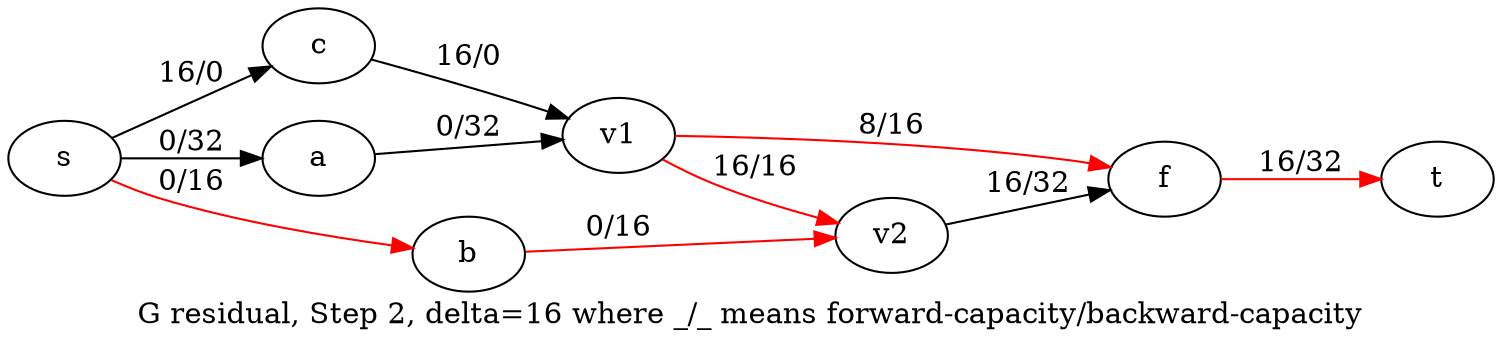 digraph {

    label="G residual, Step 2, delta=16 where _/_ means forward-capacity/backward-capacity"
    rankdir=LR;

    s -> a [label="0/32"];
    a -> v1 [label="0/32"];
    v1 -> f [label="8/16", color=red];

    s -> b [label="0/16", color=red];
    b -> v2 [label="0/16", color=red];
    v2 -> f [label="16/32"];

    s -> c [label="16/0"];
    c -> v1 [label="16/0"];


    v1 -> v2 [label="16/16", color=red];

    f -> t [label="16/32", color=red];
}
